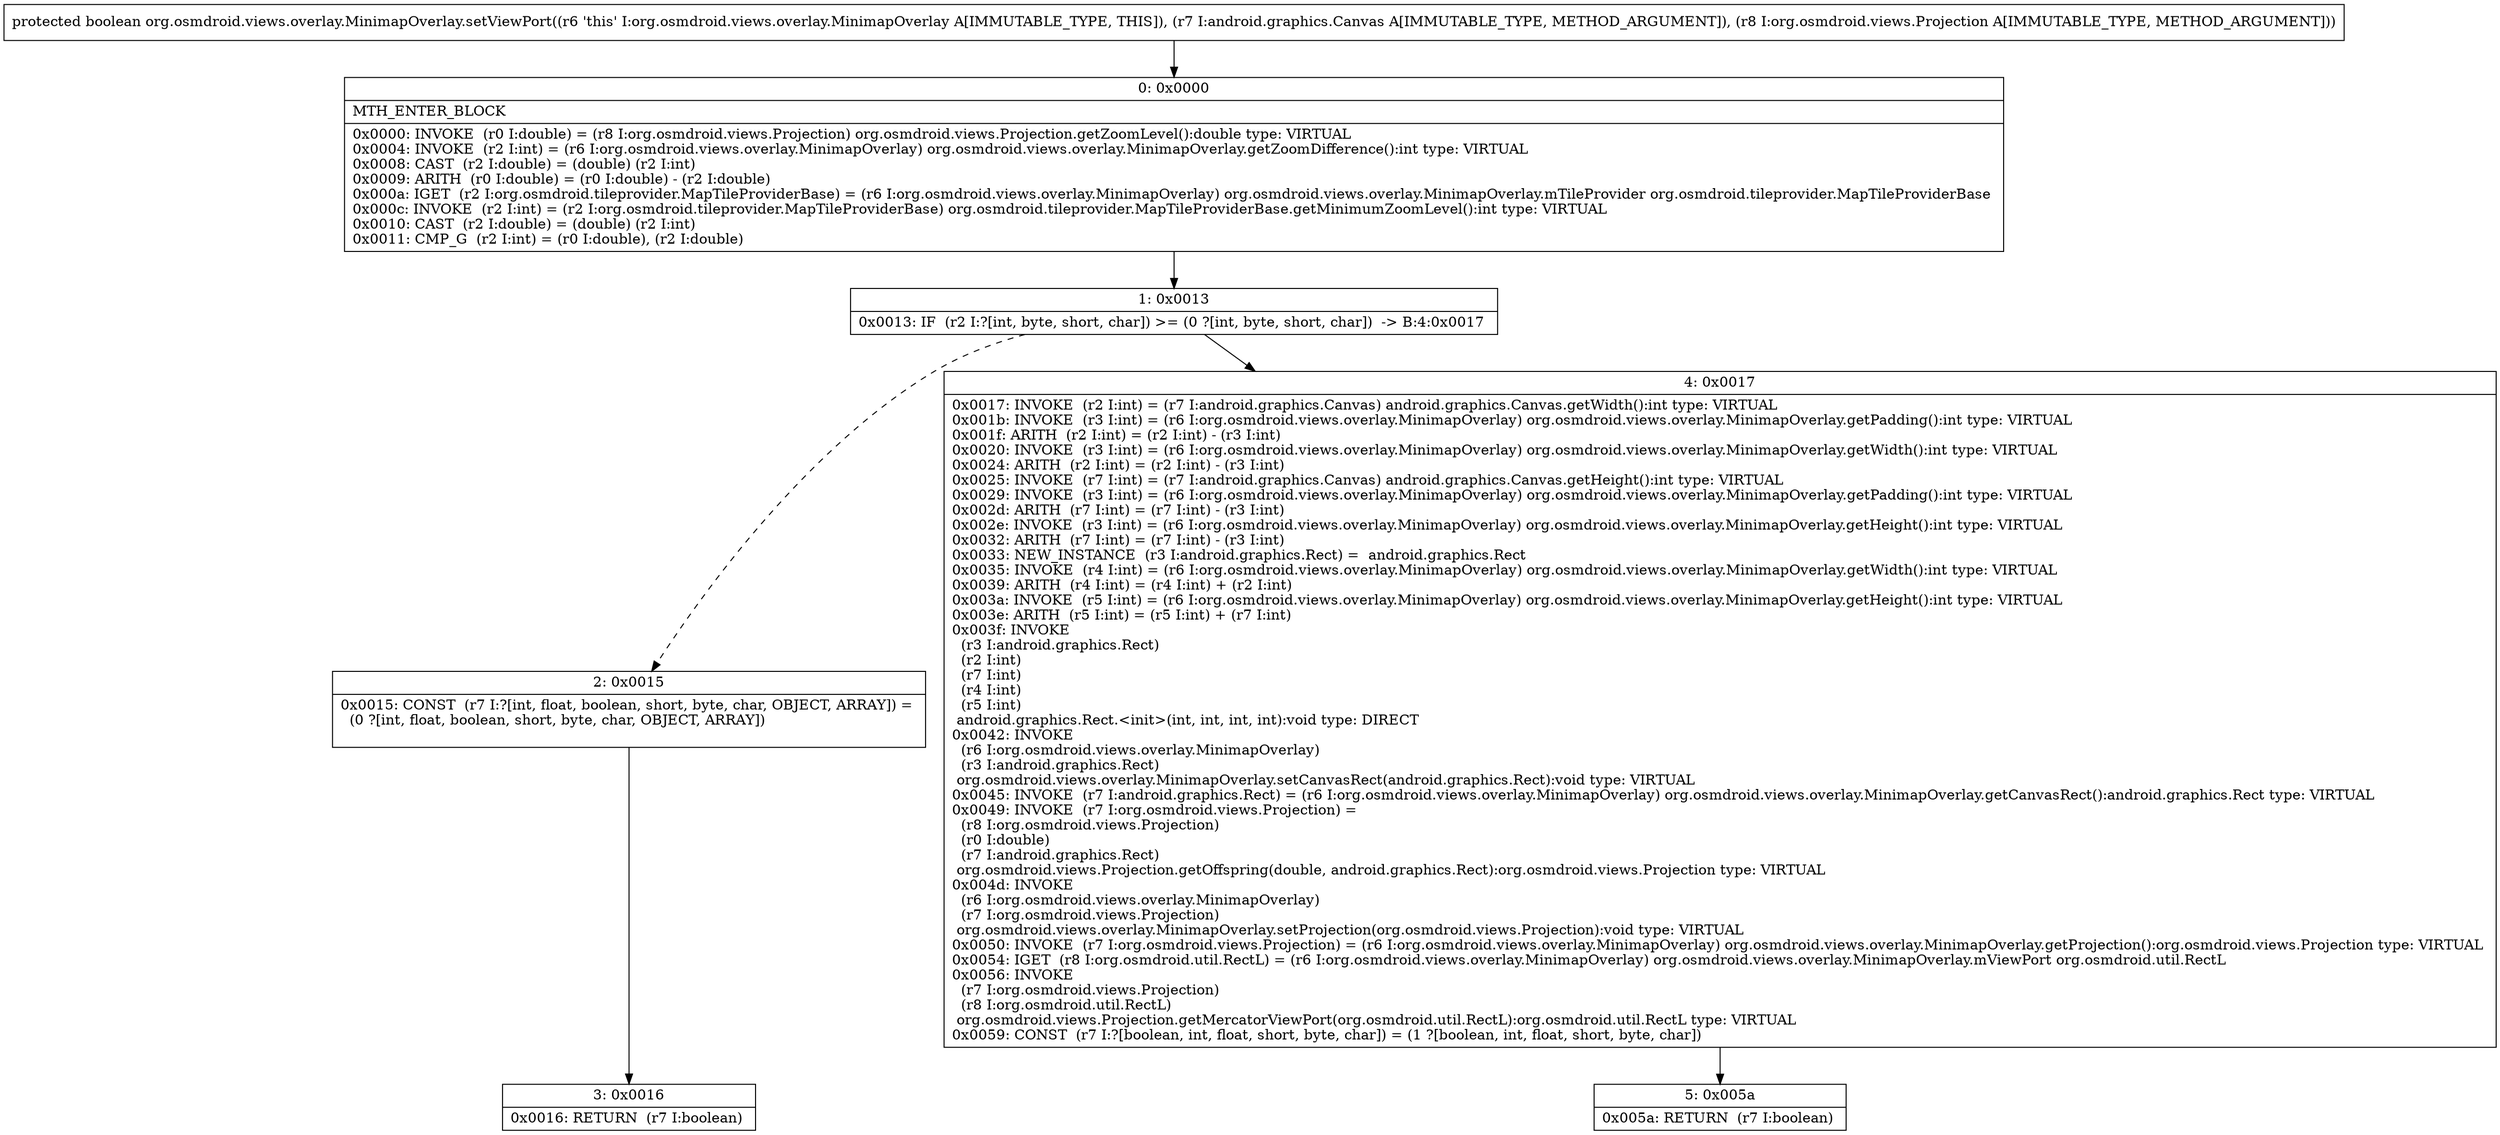 digraph "CFG fororg.osmdroid.views.overlay.MinimapOverlay.setViewPort(Landroid\/graphics\/Canvas;Lorg\/osmdroid\/views\/Projection;)Z" {
Node_0 [shape=record,label="{0\:\ 0x0000|MTH_ENTER_BLOCK\l|0x0000: INVOKE  (r0 I:double) = (r8 I:org.osmdroid.views.Projection) org.osmdroid.views.Projection.getZoomLevel():double type: VIRTUAL \l0x0004: INVOKE  (r2 I:int) = (r6 I:org.osmdroid.views.overlay.MinimapOverlay) org.osmdroid.views.overlay.MinimapOverlay.getZoomDifference():int type: VIRTUAL \l0x0008: CAST  (r2 I:double) = (double) (r2 I:int) \l0x0009: ARITH  (r0 I:double) = (r0 I:double) \- (r2 I:double) \l0x000a: IGET  (r2 I:org.osmdroid.tileprovider.MapTileProviderBase) = (r6 I:org.osmdroid.views.overlay.MinimapOverlay) org.osmdroid.views.overlay.MinimapOverlay.mTileProvider org.osmdroid.tileprovider.MapTileProviderBase \l0x000c: INVOKE  (r2 I:int) = (r2 I:org.osmdroid.tileprovider.MapTileProviderBase) org.osmdroid.tileprovider.MapTileProviderBase.getMinimumZoomLevel():int type: VIRTUAL \l0x0010: CAST  (r2 I:double) = (double) (r2 I:int) \l0x0011: CMP_G  (r2 I:int) = (r0 I:double), (r2 I:double) \l}"];
Node_1 [shape=record,label="{1\:\ 0x0013|0x0013: IF  (r2 I:?[int, byte, short, char]) \>= (0 ?[int, byte, short, char])  \-\> B:4:0x0017 \l}"];
Node_2 [shape=record,label="{2\:\ 0x0015|0x0015: CONST  (r7 I:?[int, float, boolean, short, byte, char, OBJECT, ARRAY]) = \l  (0 ?[int, float, boolean, short, byte, char, OBJECT, ARRAY])\l \l}"];
Node_3 [shape=record,label="{3\:\ 0x0016|0x0016: RETURN  (r7 I:boolean) \l}"];
Node_4 [shape=record,label="{4\:\ 0x0017|0x0017: INVOKE  (r2 I:int) = (r7 I:android.graphics.Canvas) android.graphics.Canvas.getWidth():int type: VIRTUAL \l0x001b: INVOKE  (r3 I:int) = (r6 I:org.osmdroid.views.overlay.MinimapOverlay) org.osmdroid.views.overlay.MinimapOverlay.getPadding():int type: VIRTUAL \l0x001f: ARITH  (r2 I:int) = (r2 I:int) \- (r3 I:int) \l0x0020: INVOKE  (r3 I:int) = (r6 I:org.osmdroid.views.overlay.MinimapOverlay) org.osmdroid.views.overlay.MinimapOverlay.getWidth():int type: VIRTUAL \l0x0024: ARITH  (r2 I:int) = (r2 I:int) \- (r3 I:int) \l0x0025: INVOKE  (r7 I:int) = (r7 I:android.graphics.Canvas) android.graphics.Canvas.getHeight():int type: VIRTUAL \l0x0029: INVOKE  (r3 I:int) = (r6 I:org.osmdroid.views.overlay.MinimapOverlay) org.osmdroid.views.overlay.MinimapOverlay.getPadding():int type: VIRTUAL \l0x002d: ARITH  (r7 I:int) = (r7 I:int) \- (r3 I:int) \l0x002e: INVOKE  (r3 I:int) = (r6 I:org.osmdroid.views.overlay.MinimapOverlay) org.osmdroid.views.overlay.MinimapOverlay.getHeight():int type: VIRTUAL \l0x0032: ARITH  (r7 I:int) = (r7 I:int) \- (r3 I:int) \l0x0033: NEW_INSTANCE  (r3 I:android.graphics.Rect) =  android.graphics.Rect \l0x0035: INVOKE  (r4 I:int) = (r6 I:org.osmdroid.views.overlay.MinimapOverlay) org.osmdroid.views.overlay.MinimapOverlay.getWidth():int type: VIRTUAL \l0x0039: ARITH  (r4 I:int) = (r4 I:int) + (r2 I:int) \l0x003a: INVOKE  (r5 I:int) = (r6 I:org.osmdroid.views.overlay.MinimapOverlay) org.osmdroid.views.overlay.MinimapOverlay.getHeight():int type: VIRTUAL \l0x003e: ARITH  (r5 I:int) = (r5 I:int) + (r7 I:int) \l0x003f: INVOKE  \l  (r3 I:android.graphics.Rect)\l  (r2 I:int)\l  (r7 I:int)\l  (r4 I:int)\l  (r5 I:int)\l android.graphics.Rect.\<init\>(int, int, int, int):void type: DIRECT \l0x0042: INVOKE  \l  (r6 I:org.osmdroid.views.overlay.MinimapOverlay)\l  (r3 I:android.graphics.Rect)\l org.osmdroid.views.overlay.MinimapOverlay.setCanvasRect(android.graphics.Rect):void type: VIRTUAL \l0x0045: INVOKE  (r7 I:android.graphics.Rect) = (r6 I:org.osmdroid.views.overlay.MinimapOverlay) org.osmdroid.views.overlay.MinimapOverlay.getCanvasRect():android.graphics.Rect type: VIRTUAL \l0x0049: INVOKE  (r7 I:org.osmdroid.views.Projection) = \l  (r8 I:org.osmdroid.views.Projection)\l  (r0 I:double)\l  (r7 I:android.graphics.Rect)\l org.osmdroid.views.Projection.getOffspring(double, android.graphics.Rect):org.osmdroid.views.Projection type: VIRTUAL \l0x004d: INVOKE  \l  (r6 I:org.osmdroid.views.overlay.MinimapOverlay)\l  (r7 I:org.osmdroid.views.Projection)\l org.osmdroid.views.overlay.MinimapOverlay.setProjection(org.osmdroid.views.Projection):void type: VIRTUAL \l0x0050: INVOKE  (r7 I:org.osmdroid.views.Projection) = (r6 I:org.osmdroid.views.overlay.MinimapOverlay) org.osmdroid.views.overlay.MinimapOverlay.getProjection():org.osmdroid.views.Projection type: VIRTUAL \l0x0054: IGET  (r8 I:org.osmdroid.util.RectL) = (r6 I:org.osmdroid.views.overlay.MinimapOverlay) org.osmdroid.views.overlay.MinimapOverlay.mViewPort org.osmdroid.util.RectL \l0x0056: INVOKE  \l  (r7 I:org.osmdroid.views.Projection)\l  (r8 I:org.osmdroid.util.RectL)\l org.osmdroid.views.Projection.getMercatorViewPort(org.osmdroid.util.RectL):org.osmdroid.util.RectL type: VIRTUAL \l0x0059: CONST  (r7 I:?[boolean, int, float, short, byte, char]) = (1 ?[boolean, int, float, short, byte, char]) \l}"];
Node_5 [shape=record,label="{5\:\ 0x005a|0x005a: RETURN  (r7 I:boolean) \l}"];
MethodNode[shape=record,label="{protected boolean org.osmdroid.views.overlay.MinimapOverlay.setViewPort((r6 'this' I:org.osmdroid.views.overlay.MinimapOverlay A[IMMUTABLE_TYPE, THIS]), (r7 I:android.graphics.Canvas A[IMMUTABLE_TYPE, METHOD_ARGUMENT]), (r8 I:org.osmdroid.views.Projection A[IMMUTABLE_TYPE, METHOD_ARGUMENT])) }"];
MethodNode -> Node_0;
Node_0 -> Node_1;
Node_1 -> Node_2[style=dashed];
Node_1 -> Node_4;
Node_2 -> Node_3;
Node_4 -> Node_5;
}

